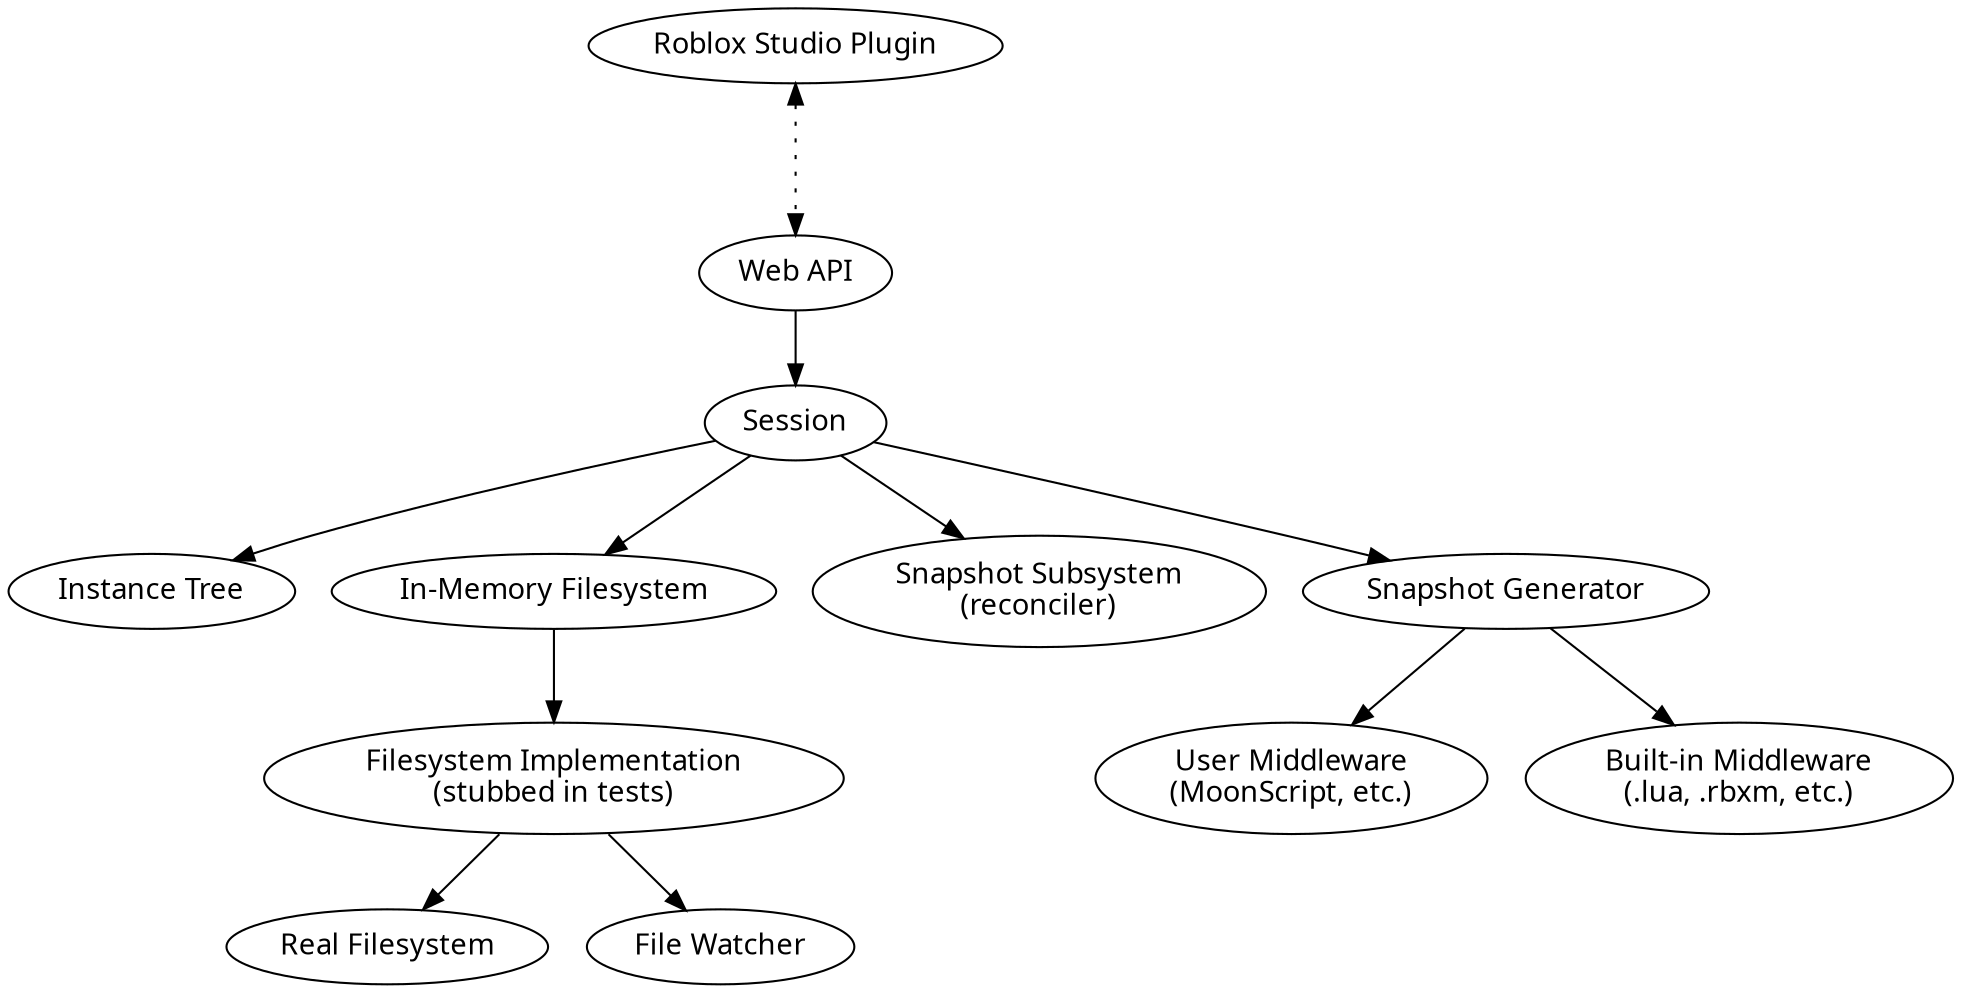 digraph Rojo {
	concentrate = true;
	node [fontname = "sans-serif"];

	plugin [label="Roblox Studio Plugin"]
	session [label="Session"]
	rbx_tree [label="Instance Tree"]
	imfs [label="In-Memory Filesystem"]
	fs_impl [label="Filesystem Implementation\n(stubbed in tests)"]
	fs [label="Real Filesystem"]
	snapshot_subsystem [label="Snapshot Subsystem\n(reconciler)"]
	snapshot_generator [label="Snapshot Generator"]
	user_middleware [label="User Middleware\n(MoonScript, etc.)"]
	builtin_middleware [label="Built-in Middleware\n(.lua, .rbxm, etc.)"]
	api [label="Web API"]
	file_watcher [label="File Watcher"]

	session -> imfs
	session -> rbx_tree
	session -> snapshot_subsystem
	session -> snapshot_generator
	snapshot_generator -> user_middleware
	snapshot_generator -> builtin_middleware
	plugin -> api [style="dotted"; dir="both"; minlen=2]
	api -> session
	imfs -> fs_impl
	fs_impl -> fs
	fs_impl -> file_watcher
}